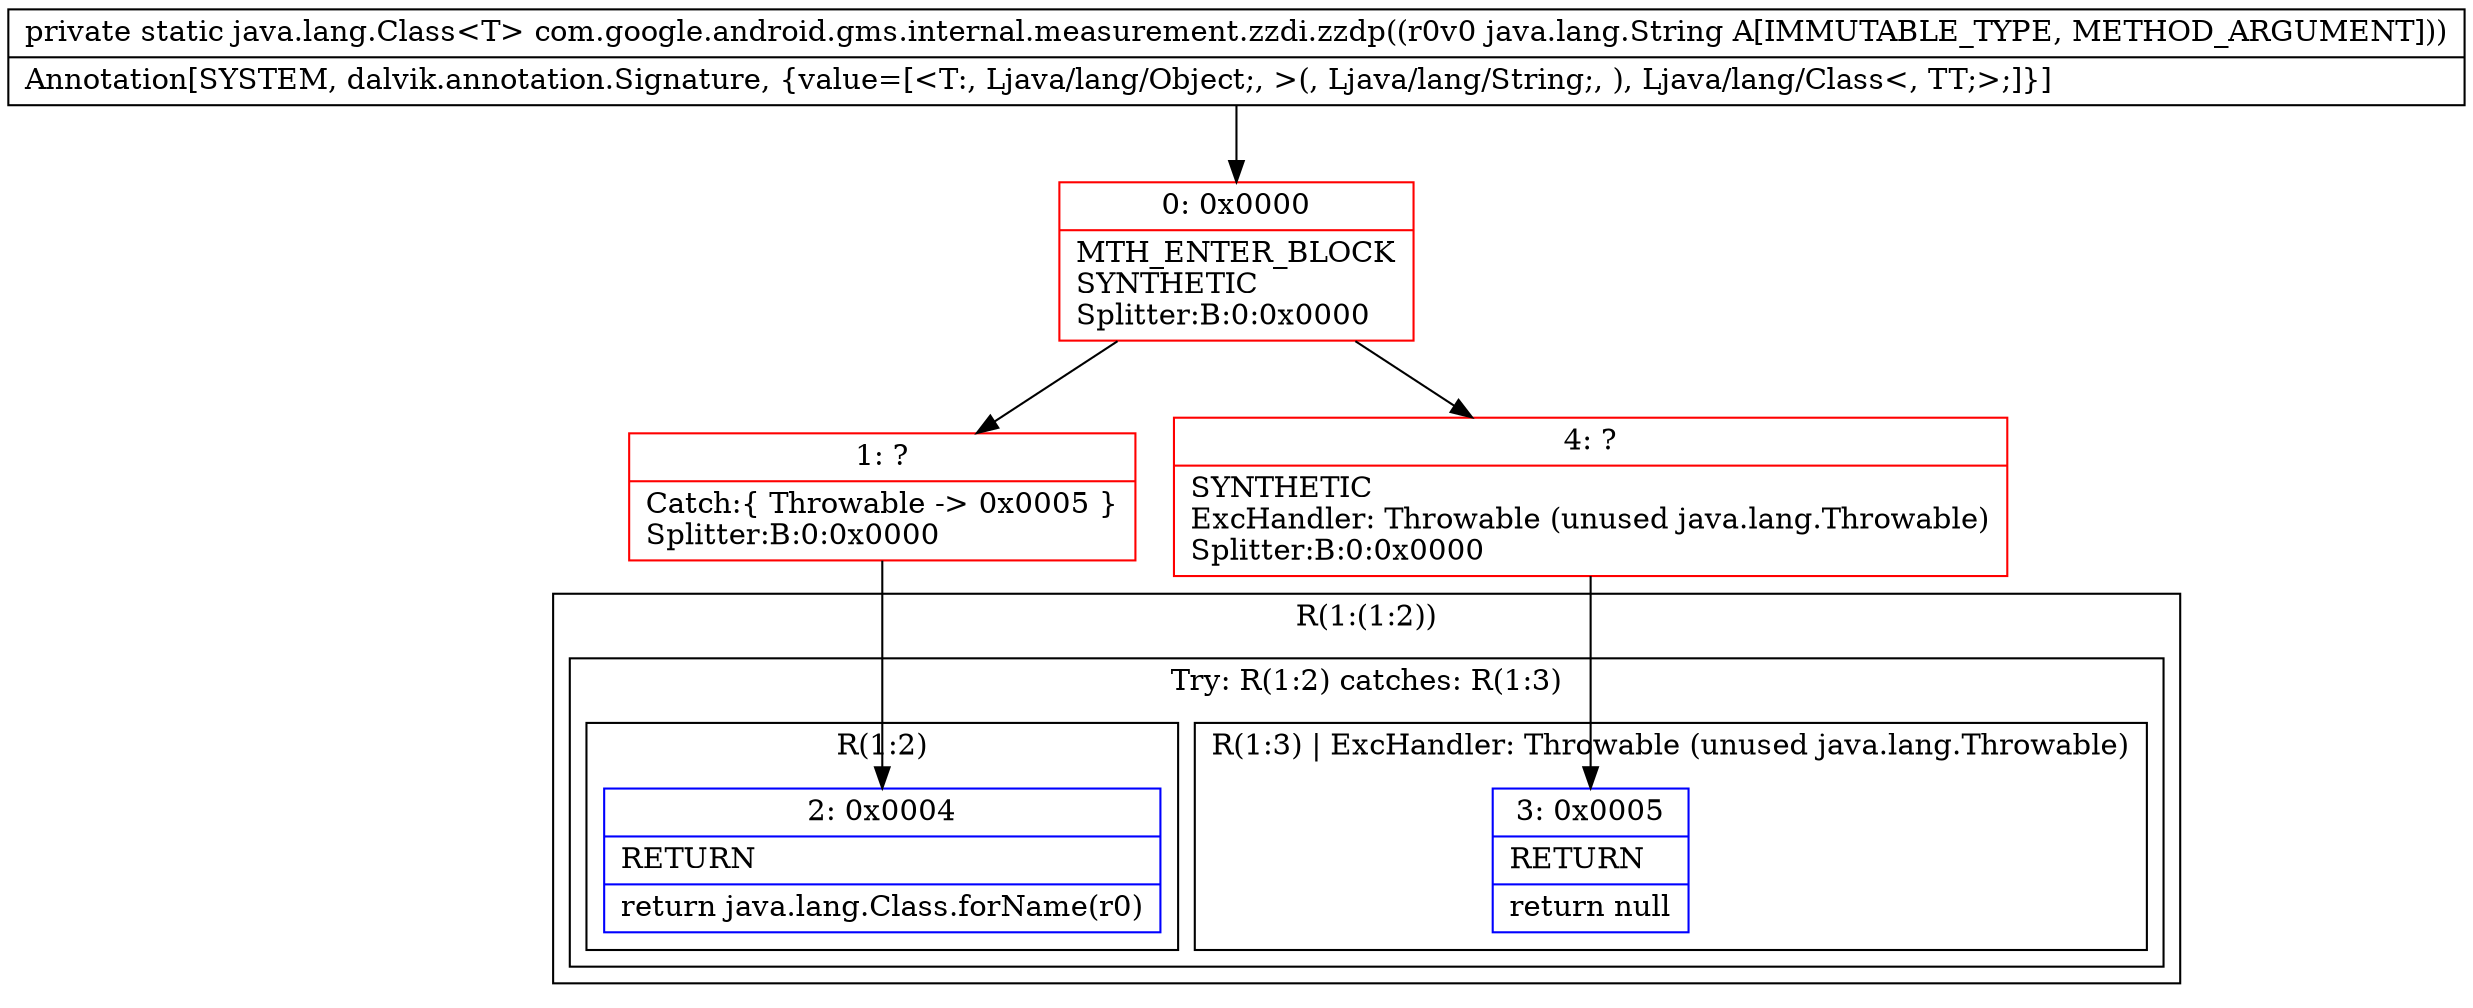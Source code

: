 digraph "CFG forcom.google.android.gms.internal.measurement.zzdi.zzdp(Ljava\/lang\/String;)Ljava\/lang\/Class;" {
subgraph cluster_Region_1857682561 {
label = "R(1:(1:2))";
node [shape=record,color=blue];
subgraph cluster_TryCatchRegion_1471990135 {
label = "Try: R(1:2) catches: R(1:3)";
node [shape=record,color=blue];
subgraph cluster_Region_1054211218 {
label = "R(1:2)";
node [shape=record,color=blue];
Node_2 [shape=record,label="{2\:\ 0x0004|RETURN\l|return java.lang.Class.forName(r0)\l}"];
}
subgraph cluster_Region_584764087 {
label = "R(1:3) | ExcHandler: Throwable (unused java.lang.Throwable)\l";
node [shape=record,color=blue];
Node_3 [shape=record,label="{3\:\ 0x0005|RETURN\l|return null\l}"];
}
}
}
subgraph cluster_Region_584764087 {
label = "R(1:3) | ExcHandler: Throwable (unused java.lang.Throwable)\l";
node [shape=record,color=blue];
Node_3 [shape=record,label="{3\:\ 0x0005|RETURN\l|return null\l}"];
}
Node_0 [shape=record,color=red,label="{0\:\ 0x0000|MTH_ENTER_BLOCK\lSYNTHETIC\lSplitter:B:0:0x0000\l}"];
Node_1 [shape=record,color=red,label="{1\:\ ?|Catch:\{ Throwable \-\> 0x0005 \}\lSplitter:B:0:0x0000\l}"];
Node_4 [shape=record,color=red,label="{4\:\ ?|SYNTHETIC\lExcHandler: Throwable (unused java.lang.Throwable)\lSplitter:B:0:0x0000\l}"];
MethodNode[shape=record,label="{private static java.lang.Class\<T\> com.google.android.gms.internal.measurement.zzdi.zzdp((r0v0 java.lang.String A[IMMUTABLE_TYPE, METHOD_ARGUMENT]))  | Annotation[SYSTEM, dalvik.annotation.Signature, \{value=[\<T:, Ljava\/lang\/Object;, \>(, Ljava\/lang\/String;, ), Ljava\/lang\/Class\<, TT;\>;]\}]\l}"];
MethodNode -> Node_0;
Node_0 -> Node_1;
Node_0 -> Node_4;
Node_1 -> Node_2;
Node_4 -> Node_3;
}

